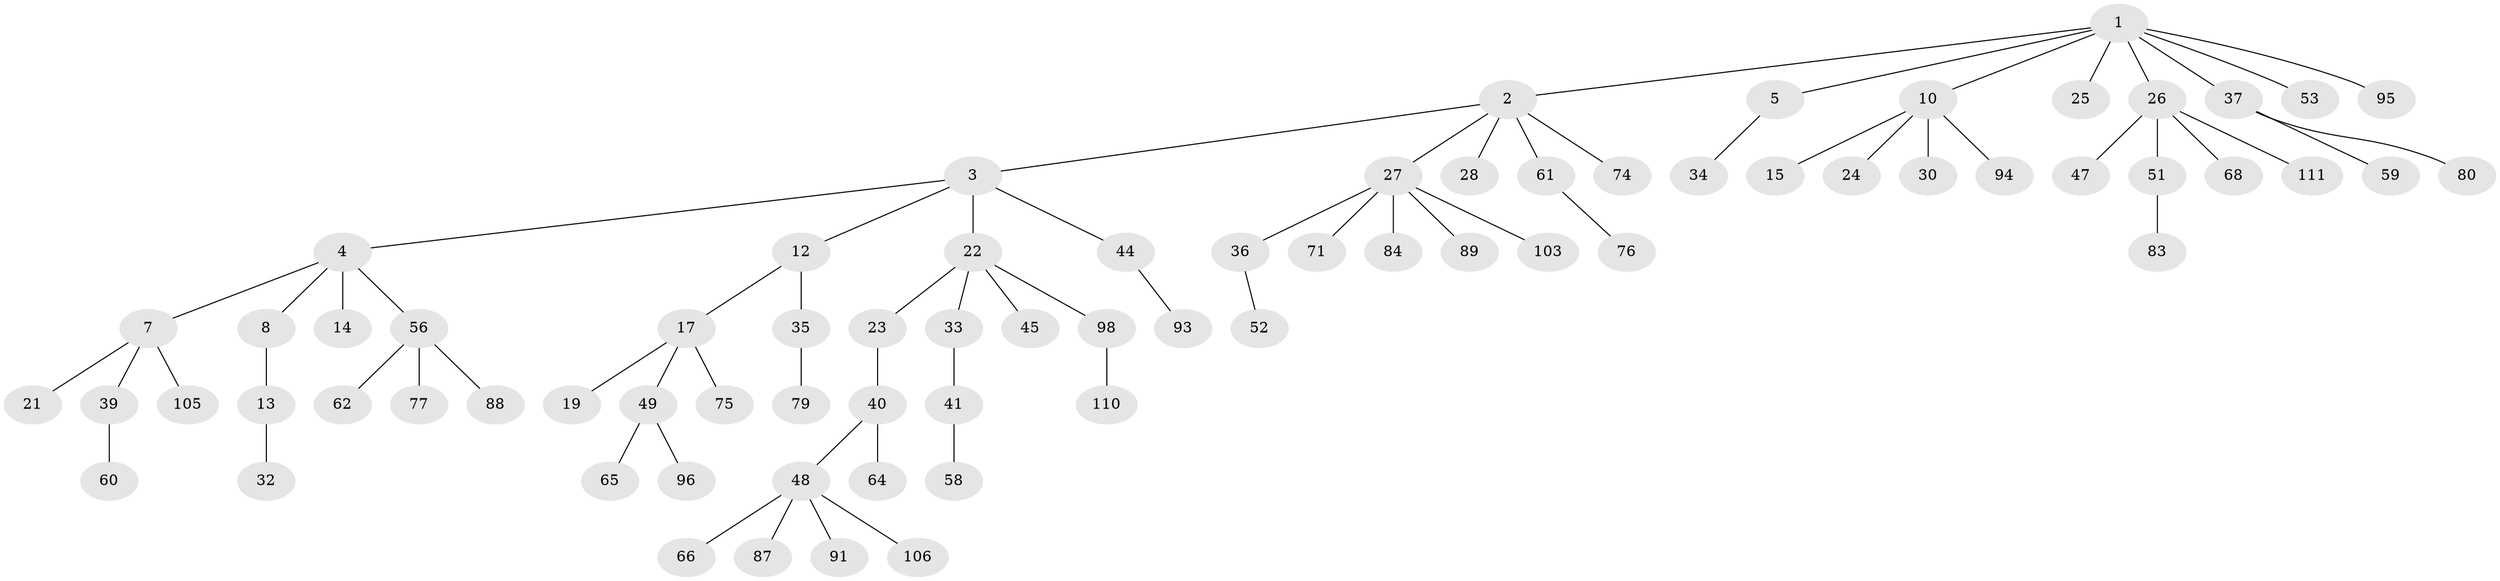 // original degree distribution, {4: 0.06306306306306306, 5: 0.02702702702702703, 6: 0.02702702702702703, 3: 0.12612612612612611, 2: 0.2972972972972973, 1: 0.4594594594594595}
// Generated by graph-tools (version 1.1) at 2025/42/03/06/25 10:42:06]
// undirected, 73 vertices, 72 edges
graph export_dot {
graph [start="1"]
  node [color=gray90,style=filled];
  1 [super="+6"];
  2 [super="+9"];
  3 [super="+97"];
  4 [super="+16"];
  5 [super="+102"];
  7 [super="+11"];
  8;
  10 [super="+29"];
  12;
  13 [super="+20"];
  14 [super="+109"];
  15 [super="+82"];
  17 [super="+18"];
  19;
  21 [super="+69"];
  22 [super="+42"];
  23;
  24;
  25 [super="+46"];
  26 [super="+43"];
  27 [super="+50"];
  28 [super="+31"];
  30 [super="+63"];
  32 [super="+86"];
  33;
  34 [super="+38"];
  35 [super="+73"];
  36 [super="+54"];
  37 [super="+81"];
  39 [super="+72"];
  40 [super="+57"];
  41 [super="+90"];
  44 [super="+92"];
  45 [super="+55"];
  47;
  48 [super="+70"];
  49 [super="+67"];
  51;
  52;
  53;
  56;
  58;
  59;
  60;
  61;
  62 [super="+104"];
  64;
  65 [super="+78"];
  66 [super="+101"];
  68;
  71;
  74 [super="+100"];
  75 [super="+85"];
  76;
  77;
  79;
  80;
  83;
  84 [super="+108"];
  87;
  88;
  89 [super="+107"];
  91;
  93;
  94;
  95;
  96;
  98 [super="+99"];
  103;
  105;
  106;
  110;
  111;
  1 -- 2;
  1 -- 5;
  1 -- 10;
  1 -- 37;
  1 -- 53;
  1 -- 25;
  1 -- 26;
  1 -- 95;
  2 -- 3;
  2 -- 61;
  2 -- 74;
  2 -- 27;
  2 -- 28;
  3 -- 4;
  3 -- 12;
  3 -- 22;
  3 -- 44;
  4 -- 7;
  4 -- 8;
  4 -- 14;
  4 -- 56;
  5 -- 34;
  7 -- 21;
  7 -- 39;
  7 -- 105;
  8 -- 13;
  10 -- 15;
  10 -- 24;
  10 -- 30;
  10 -- 94;
  12 -- 17;
  12 -- 35;
  13 -- 32;
  17 -- 75;
  17 -- 19;
  17 -- 49;
  22 -- 23;
  22 -- 33;
  22 -- 98;
  22 -- 45;
  23 -- 40;
  26 -- 51;
  26 -- 68;
  26 -- 47;
  26 -- 111;
  27 -- 36;
  27 -- 71;
  27 -- 89;
  27 -- 84;
  27 -- 103;
  33 -- 41;
  35 -- 79;
  36 -- 52;
  37 -- 59;
  37 -- 80;
  39 -- 60;
  40 -- 48;
  40 -- 64;
  41 -- 58;
  44 -- 93;
  48 -- 66;
  48 -- 106;
  48 -- 91;
  48 -- 87;
  49 -- 65;
  49 -- 96;
  51 -- 83;
  56 -- 62;
  56 -- 77;
  56 -- 88;
  61 -- 76;
  98 -- 110;
}
